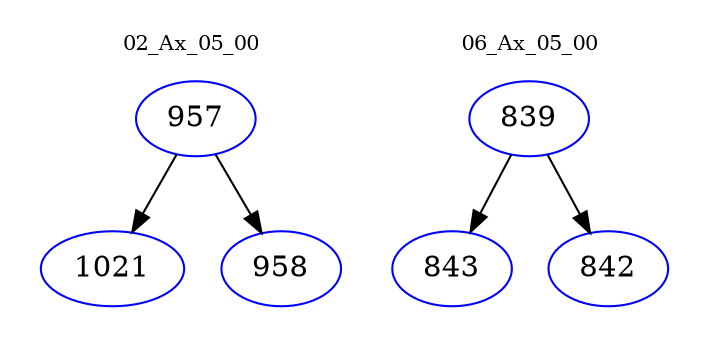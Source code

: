 digraph{
subgraph cluster_0 {
color = white
label = "02_Ax_05_00";
fontsize=10;
T0_957 [label="957", color="blue"]
T0_957 -> T0_1021 [color="black"]
T0_1021 [label="1021", color="blue"]
T0_957 -> T0_958 [color="black"]
T0_958 [label="958", color="blue"]
}
subgraph cluster_1 {
color = white
label = "06_Ax_05_00";
fontsize=10;
T1_839 [label="839", color="blue"]
T1_839 -> T1_843 [color="black"]
T1_843 [label="843", color="blue"]
T1_839 -> T1_842 [color="black"]
T1_842 [label="842", color="blue"]
}
}
